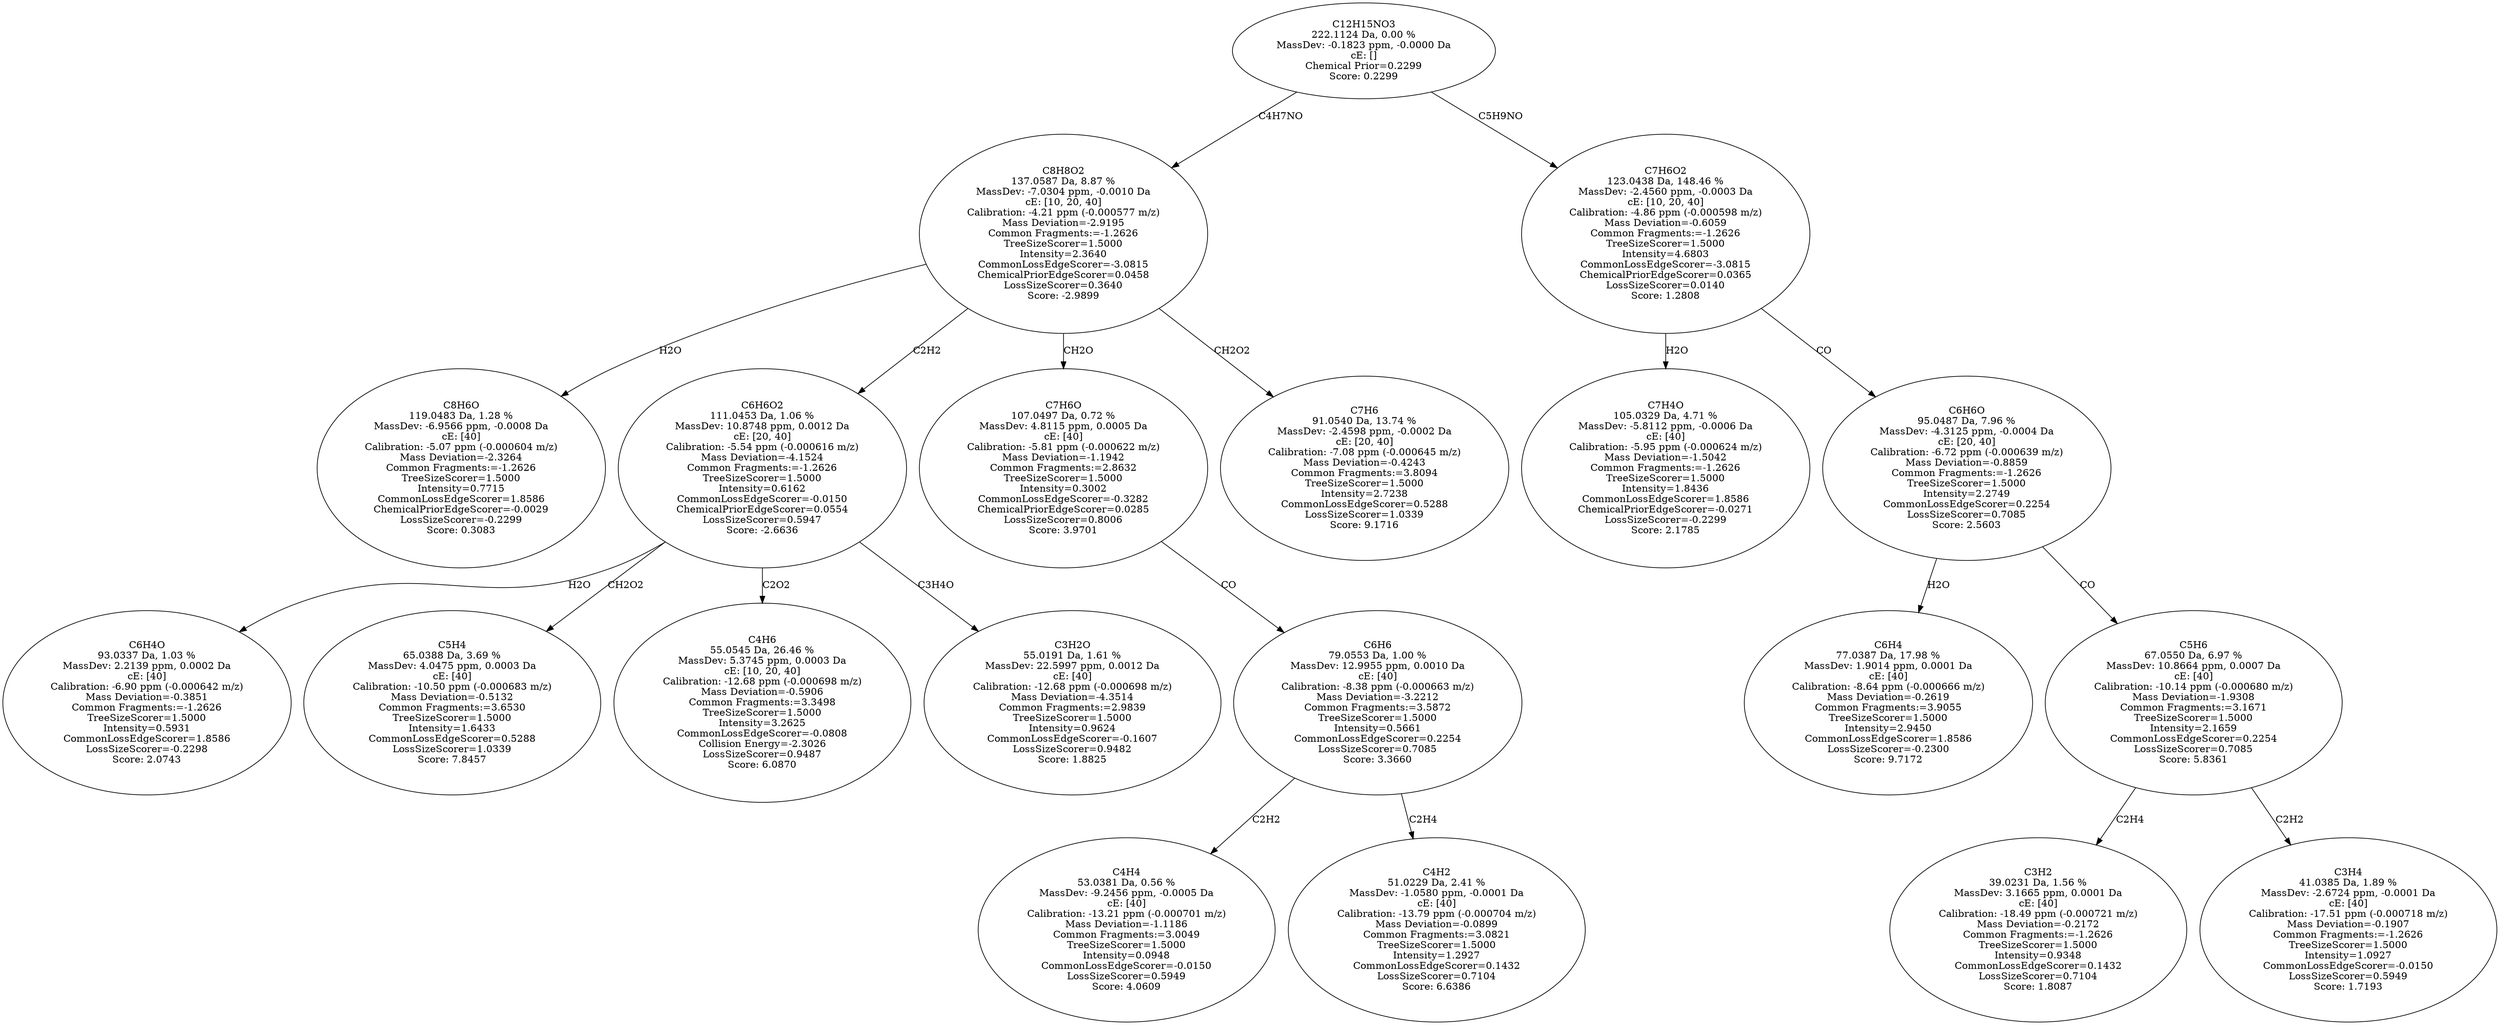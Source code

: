 strict digraph {
v1 [label="C8H6O\n119.0483 Da, 1.28 %\nMassDev: -6.9566 ppm, -0.0008 Da\ncE: [40]\nCalibration: -5.07 ppm (-0.000604 m/z)\nMass Deviation=-2.3264\nCommon Fragments:=-1.2626\nTreeSizeScorer=1.5000\nIntensity=0.7715\nCommonLossEdgeScorer=1.8586\nChemicalPriorEdgeScorer=-0.0029\nLossSizeScorer=-0.2299\nScore: 0.3083"];
v2 [label="C6H4O\n93.0337 Da, 1.03 %\nMassDev: 2.2139 ppm, 0.0002 Da\ncE: [40]\nCalibration: -6.90 ppm (-0.000642 m/z)\nMass Deviation=-0.3851\nCommon Fragments:=-1.2626\nTreeSizeScorer=1.5000\nIntensity=0.5931\nCommonLossEdgeScorer=1.8586\nLossSizeScorer=-0.2298\nScore: 2.0743"];
v3 [label="C5H4\n65.0388 Da, 3.69 %\nMassDev: 4.0475 ppm, 0.0003 Da\ncE: [40]\nCalibration: -10.50 ppm (-0.000683 m/z)\nMass Deviation=-0.5132\nCommon Fragments:=3.6530\nTreeSizeScorer=1.5000\nIntensity=1.6433\nCommonLossEdgeScorer=0.5288\nLossSizeScorer=1.0339\nScore: 7.8457"];
v4 [label="C4H6\n55.0545 Da, 26.46 %\nMassDev: 5.3745 ppm, 0.0003 Da\ncE: [10, 20, 40]\nCalibration: -12.68 ppm (-0.000698 m/z)\nMass Deviation=-0.5906\nCommon Fragments:=3.3498\nTreeSizeScorer=1.5000\nIntensity=3.2625\nCommonLossEdgeScorer=-0.0808\nCollision Energy=-2.3026\nLossSizeScorer=0.9487\nScore: 6.0870"];
v5 [label="C3H2O\n55.0191 Da, 1.61 %\nMassDev: 22.5997 ppm, 0.0012 Da\ncE: [40]\nCalibration: -12.68 ppm (-0.000698 m/z)\nMass Deviation=-4.3514\nCommon Fragments:=2.9839\nTreeSizeScorer=1.5000\nIntensity=0.9624\nCommonLossEdgeScorer=-0.1607\nLossSizeScorer=0.9482\nScore: 1.8825"];
v6 [label="C6H6O2\n111.0453 Da, 1.06 %\nMassDev: 10.8748 ppm, 0.0012 Da\ncE: [20, 40]\nCalibration: -5.54 ppm (-0.000616 m/z)\nMass Deviation=-4.1524\nCommon Fragments:=-1.2626\nTreeSizeScorer=1.5000\nIntensity=0.6162\nCommonLossEdgeScorer=-0.0150\nChemicalPriorEdgeScorer=0.0554\nLossSizeScorer=0.5947\nScore: -2.6636"];
v7 [label="C4H4\n53.0381 Da, 0.56 %\nMassDev: -9.2456 ppm, -0.0005 Da\ncE: [40]\nCalibration: -13.21 ppm (-0.000701 m/z)\nMass Deviation=-1.1186\nCommon Fragments:=3.0049\nTreeSizeScorer=1.5000\nIntensity=0.0948\nCommonLossEdgeScorer=-0.0150\nLossSizeScorer=0.5949\nScore: 4.0609"];
v8 [label="C4H2\n51.0229 Da, 2.41 %\nMassDev: -1.0580 ppm, -0.0001 Da\ncE: [40]\nCalibration: -13.79 ppm (-0.000704 m/z)\nMass Deviation=-0.0899\nCommon Fragments:=3.0821\nTreeSizeScorer=1.5000\nIntensity=1.2927\nCommonLossEdgeScorer=0.1432\nLossSizeScorer=0.7104\nScore: 6.6386"];
v9 [label="C6H6\n79.0553 Da, 1.00 %\nMassDev: 12.9955 ppm, 0.0010 Da\ncE: [40]\nCalibration: -8.38 ppm (-0.000663 m/z)\nMass Deviation=-3.2212\nCommon Fragments:=3.5872\nTreeSizeScorer=1.5000\nIntensity=0.5661\nCommonLossEdgeScorer=0.2254\nLossSizeScorer=0.7085\nScore: 3.3660"];
v10 [label="C7H6O\n107.0497 Da, 0.72 %\nMassDev: 4.8115 ppm, 0.0005 Da\ncE: [40]\nCalibration: -5.81 ppm (-0.000622 m/z)\nMass Deviation=-1.1942\nCommon Fragments:=2.8632\nTreeSizeScorer=1.5000\nIntensity=0.3002\nCommonLossEdgeScorer=-0.3282\nChemicalPriorEdgeScorer=0.0285\nLossSizeScorer=0.8006\nScore: 3.9701"];
v11 [label="C7H6\n91.0540 Da, 13.74 %\nMassDev: -2.4598 ppm, -0.0002 Da\ncE: [20, 40]\nCalibration: -7.08 ppm (-0.000645 m/z)\nMass Deviation=-0.4243\nCommon Fragments:=3.8094\nTreeSizeScorer=1.5000\nIntensity=2.7238\nCommonLossEdgeScorer=0.5288\nLossSizeScorer=1.0339\nScore: 9.1716"];
v12 [label="C8H8O2\n137.0587 Da, 8.87 %\nMassDev: -7.0304 ppm, -0.0010 Da\ncE: [10, 20, 40]\nCalibration: -4.21 ppm (-0.000577 m/z)\nMass Deviation=-2.9195\nCommon Fragments:=-1.2626\nTreeSizeScorer=1.5000\nIntensity=2.3640\nCommonLossEdgeScorer=-3.0815\nChemicalPriorEdgeScorer=0.0458\nLossSizeScorer=0.3640\nScore: -2.9899"];
v13 [label="C7H4O\n105.0329 Da, 4.71 %\nMassDev: -5.8112 ppm, -0.0006 Da\ncE: [40]\nCalibration: -5.95 ppm (-0.000624 m/z)\nMass Deviation=-1.5042\nCommon Fragments:=-1.2626\nTreeSizeScorer=1.5000\nIntensity=1.8436\nCommonLossEdgeScorer=1.8586\nChemicalPriorEdgeScorer=-0.0271\nLossSizeScorer=-0.2299\nScore: 2.1785"];
v14 [label="C6H4\n77.0387 Da, 17.98 %\nMassDev: 1.9014 ppm, 0.0001 Da\ncE: [40]\nCalibration: -8.64 ppm (-0.000666 m/z)\nMass Deviation=-0.2619\nCommon Fragments:=3.9055\nTreeSizeScorer=1.5000\nIntensity=2.9450\nCommonLossEdgeScorer=1.8586\nLossSizeScorer=-0.2300\nScore: 9.7172"];
v15 [label="C3H2\n39.0231 Da, 1.56 %\nMassDev: 3.1665 ppm, 0.0001 Da\ncE: [40]\nCalibration: -18.49 ppm (-0.000721 m/z)\nMass Deviation=-0.2172\nCommon Fragments:=-1.2626\nTreeSizeScorer=1.5000\nIntensity=0.9348\nCommonLossEdgeScorer=0.1432\nLossSizeScorer=0.7104\nScore: 1.8087"];
v16 [label="C3H4\n41.0385 Da, 1.89 %\nMassDev: -2.6724 ppm, -0.0001 Da\ncE: [40]\nCalibration: -17.51 ppm (-0.000718 m/z)\nMass Deviation=-0.1907\nCommon Fragments:=-1.2626\nTreeSizeScorer=1.5000\nIntensity=1.0927\nCommonLossEdgeScorer=-0.0150\nLossSizeScorer=0.5949\nScore: 1.7193"];
v17 [label="C5H6\n67.0550 Da, 6.97 %\nMassDev: 10.8664 ppm, 0.0007 Da\ncE: [40]\nCalibration: -10.14 ppm (-0.000680 m/z)\nMass Deviation=-1.9308\nCommon Fragments:=3.1671\nTreeSizeScorer=1.5000\nIntensity=2.1659\nCommonLossEdgeScorer=0.2254\nLossSizeScorer=0.7085\nScore: 5.8361"];
v18 [label="C6H6O\n95.0487 Da, 7.96 %\nMassDev: -4.3125 ppm, -0.0004 Da\ncE: [20, 40]\nCalibration: -6.72 ppm (-0.000639 m/z)\nMass Deviation=-0.8859\nCommon Fragments:=-1.2626\nTreeSizeScorer=1.5000\nIntensity=2.2749\nCommonLossEdgeScorer=0.2254\nLossSizeScorer=0.7085\nScore: 2.5603"];
v19 [label="C7H6O2\n123.0438 Da, 148.46 %\nMassDev: -2.4560 ppm, -0.0003 Da\ncE: [10, 20, 40]\nCalibration: -4.86 ppm (-0.000598 m/z)\nMass Deviation=-0.6059\nCommon Fragments:=-1.2626\nTreeSizeScorer=1.5000\nIntensity=4.6803\nCommonLossEdgeScorer=-3.0815\nChemicalPriorEdgeScorer=0.0365\nLossSizeScorer=0.0140\nScore: 1.2808"];
v20 [label="C12H15NO3\n222.1124 Da, 0.00 %\nMassDev: -0.1823 ppm, -0.0000 Da\ncE: []\nChemical Prior=0.2299\nScore: 0.2299"];
v12 -> v1 [label="H2O"];
v6 -> v2 [label="H2O"];
v6 -> v3 [label="CH2O2"];
v6 -> v4 [label="C2O2"];
v6 -> v5 [label="C3H4O"];
v12 -> v6 [label="C2H2"];
v9 -> v7 [label="C2H2"];
v9 -> v8 [label="C2H4"];
v10 -> v9 [label="CO"];
v12 -> v10 [label="CH2O"];
v12 -> v11 [label="CH2O2"];
v20 -> v12 [label="C4H7NO"];
v19 -> v13 [label="H2O"];
v18 -> v14 [label="H2O"];
v17 -> v15 [label="C2H4"];
v17 -> v16 [label="C2H2"];
v18 -> v17 [label="CO"];
v19 -> v18 [label="CO"];
v20 -> v19 [label="C5H9NO"];
}